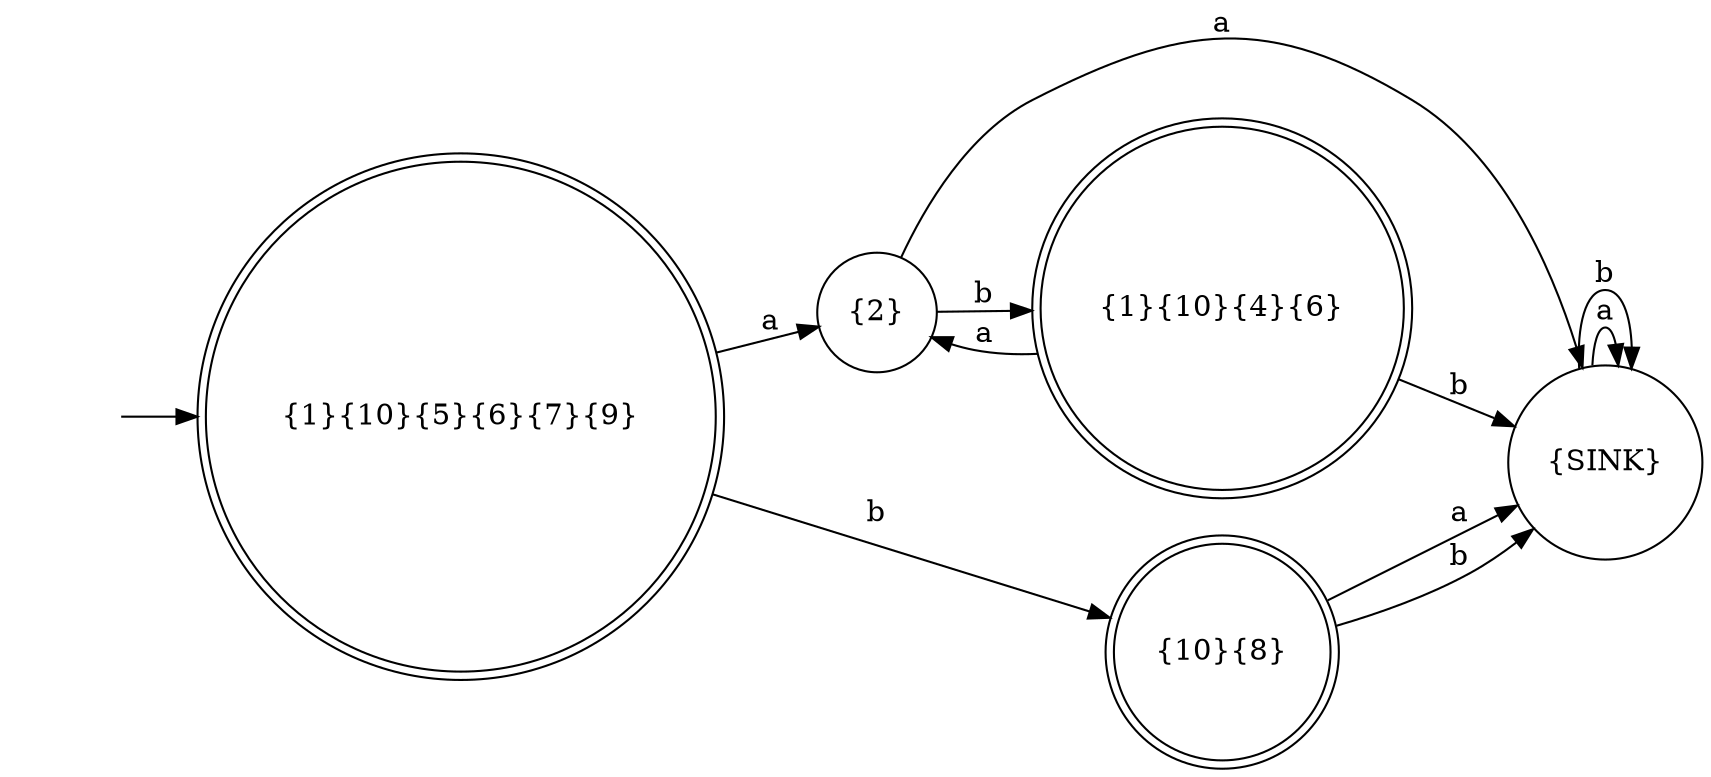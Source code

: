 digraph myAutomatonDFA { 
rankdir=LR; 
"" [shape=none] 
"{1}{10}{5}{6}{7}{9}" [shape=doublecircle] 
"{2}" [shape=circle] 
"{10}{8}" [shape=doublecircle] 
"{SINK}" [shape=circle] 
"{1}{10}{4}{6}" [shape=doublecircle] 

"" -> "{1}{10}{5}{6}{7}{9}" 
"{1}{10}{5}{6}{7}{9}" -> "{2}" [label="a"] 
"{1}{10}{5}{6}{7}{9}" -> "{10}{8}" [label="b"] 
"{2}" -> "{SINK}" [label="a"] 
"{2}" -> "{1}{10}{4}{6}" [label="b"] 
"{10}{8}" -> "{SINK}" [label="a"] 
"{10}{8}" -> "{SINK}" [label="b"] 
"{SINK}" -> "{SINK}" [label="a"] 
"{SINK}" -> "{SINK}" [label="b"] 
"{1}{10}{4}{6}" -> "{2}" [label="a"] 
"{1}{10}{4}{6}" -> "{SINK}" [label="b"] 
}

